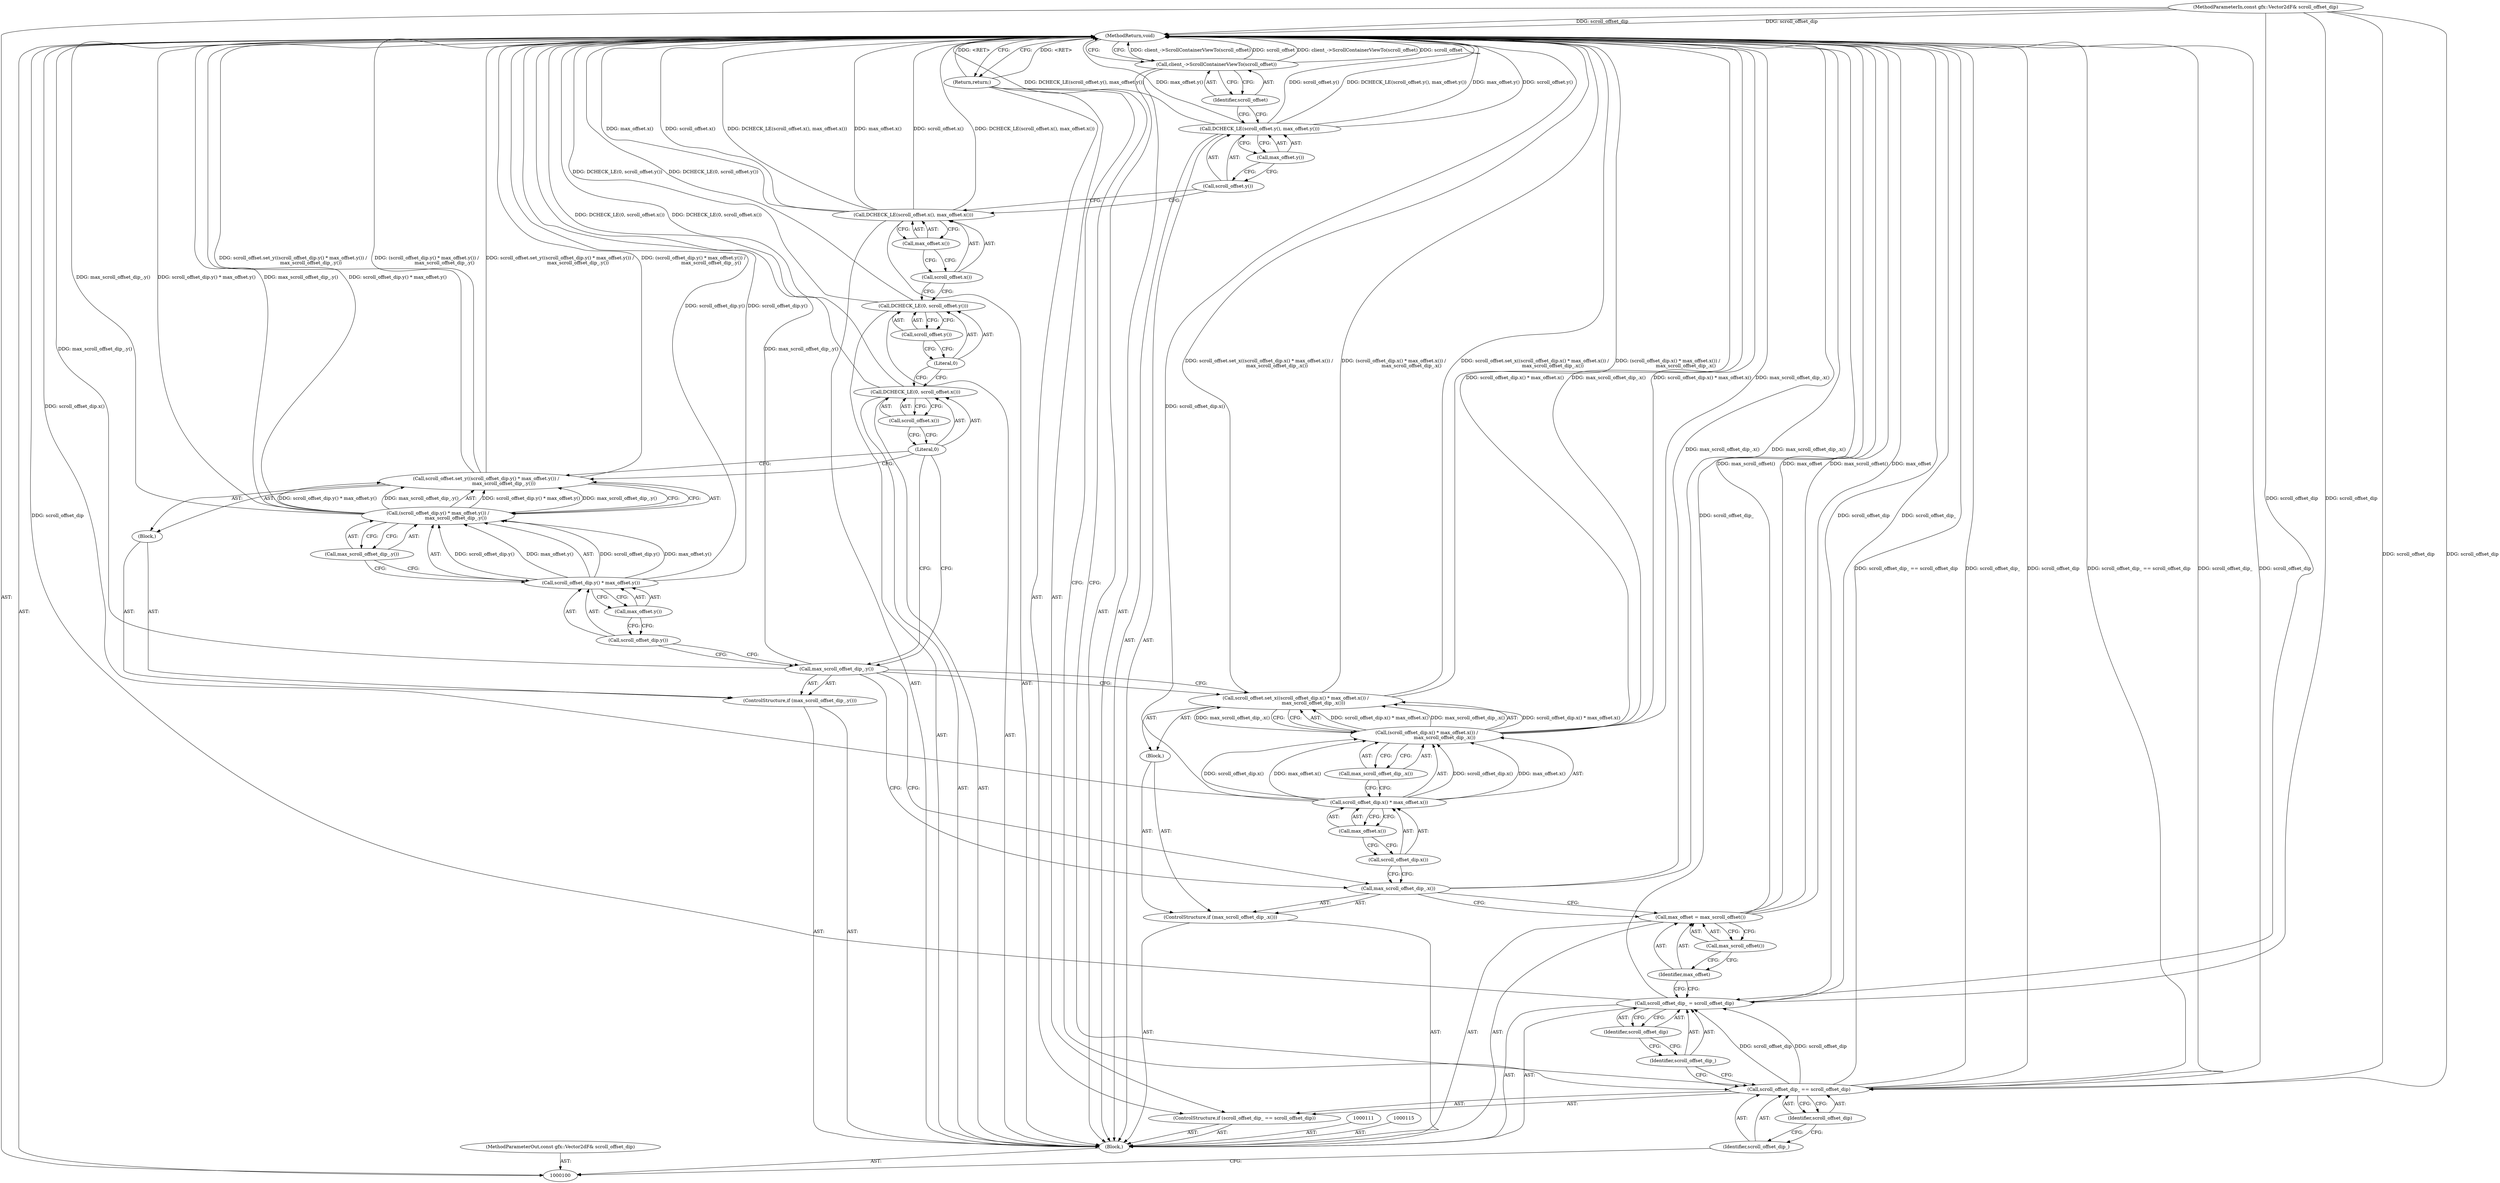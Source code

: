 digraph "0_Chrome_6d9425ec7badda912555d46ea7abcfab81fdd9b9_1" {
"1000148" [label="(MethodReturn,void)"];
"1000120" [label="(Call,(scroll_offset_dip.x() * max_offset.x()) /\n                        max_scroll_offset_dip_.x())"];
"1000121" [label="(Call,scroll_offset_dip.x() * max_offset.x())"];
"1000122" [label="(Call,scroll_offset_dip.x())"];
"1000119" [label="(Call,scroll_offset.set_x((scroll_offset_dip.x() * max_offset.x()) /\n                        max_scroll_offset_dip_.x()))"];
"1000123" [label="(Call,max_offset.x())"];
"1000124" [label="(Call,max_scroll_offset_dip_.x())"];
"1000125" [label="(ControlStructure,if (max_scroll_offset_dip_.y()))"];
"1000127" [label="(Block,)"];
"1000126" [label="(Call,max_scroll_offset_dip_.y())"];
"1000129" [label="(Call,(scroll_offset_dip.y() * max_offset.y()) /\n                        max_scroll_offset_dip_.y())"];
"1000130" [label="(Call,scroll_offset_dip.y() * max_offset.y())"];
"1000131" [label="(Call,scroll_offset_dip.y())"];
"1000128" [label="(Call,scroll_offset.set_y((scroll_offset_dip.y() * max_offset.y()) /\n                        max_scroll_offset_dip_.y()))"];
"1000132" [label="(Call,max_offset.y())"];
"1000133" [label="(Call,max_scroll_offset_dip_.y())"];
"1000135" [label="(Literal,0)"];
"1000136" [label="(Call,scroll_offset.x())"];
"1000134" [label="(Call,DCHECK_LE(0, scroll_offset.x()))"];
"1000101" [label="(MethodParameterIn,const gfx::Vector2dF& scroll_offset_dip)"];
"1000219" [label="(MethodParameterOut,const gfx::Vector2dF& scroll_offset_dip)"];
"1000102" [label="(Block,)"];
"1000138" [label="(Literal,0)"];
"1000139" [label="(Call,scroll_offset.y())"];
"1000137" [label="(Call,DCHECK_LE(0, scroll_offset.y()))"];
"1000141" [label="(Call,scroll_offset.x())"];
"1000140" [label="(Call,DCHECK_LE(scroll_offset.x(), max_offset.x()))"];
"1000142" [label="(Call,max_offset.x())"];
"1000144" [label="(Call,scroll_offset.y())"];
"1000143" [label="(Call,DCHECK_LE(scroll_offset.y(), max_offset.y()))"];
"1000145" [label="(Call,max_offset.y())"];
"1000146" [label="(Call,client_->ScrollContainerViewTo(scroll_offset))"];
"1000147" [label="(Identifier,scroll_offset)"];
"1000106" [label="(Identifier,scroll_offset_dip)"];
"1000103" [label="(ControlStructure,if (scroll_offset_dip_ == scroll_offset_dip))"];
"1000104" [label="(Call,scroll_offset_dip_ == scroll_offset_dip)"];
"1000105" [label="(Identifier,scroll_offset_dip_)"];
"1000107" [label="(Return,return;)"];
"1000110" [label="(Identifier,scroll_offset_dip)"];
"1000108" [label="(Call,scroll_offset_dip_ = scroll_offset_dip)"];
"1000109" [label="(Identifier,scroll_offset_dip_)"];
"1000112" [label="(Call,max_offset = max_scroll_offset())"];
"1000113" [label="(Identifier,max_offset)"];
"1000114" [label="(Call,max_scroll_offset())"];
"1000116" [label="(ControlStructure,if (max_scroll_offset_dip_.x()))"];
"1000118" [label="(Block,)"];
"1000117" [label="(Call,max_scroll_offset_dip_.x())"];
"1000148" -> "1000100"  [label="AST: "];
"1000148" -> "1000107"  [label="CFG: "];
"1000148" -> "1000146"  [label="CFG: "];
"1000117" -> "1000148"  [label="DDG: max_scroll_offset_dip_.x()"];
"1000140" -> "1000148"  [label="DDG: max_offset.x()"];
"1000140" -> "1000148"  [label="DDG: scroll_offset.x()"];
"1000140" -> "1000148"  [label="DDG: DCHECK_LE(scroll_offset.x(), max_offset.x())"];
"1000104" -> "1000148"  [label="DDG: scroll_offset_dip_ == scroll_offset_dip"];
"1000104" -> "1000148"  [label="DDG: scroll_offset_dip_"];
"1000104" -> "1000148"  [label="DDG: scroll_offset_dip"];
"1000112" -> "1000148"  [label="DDG: max_scroll_offset()"];
"1000112" -> "1000148"  [label="DDG: max_offset"];
"1000120" -> "1000148"  [label="DDG: scroll_offset_dip.x() * max_offset.x()"];
"1000120" -> "1000148"  [label="DDG: max_scroll_offset_dip_.x()"];
"1000128" -> "1000148"  [label="DDG: scroll_offset.set_y((scroll_offset_dip.y() * max_offset.y()) /\n                        max_scroll_offset_dip_.y())"];
"1000128" -> "1000148"  [label="DDG: (scroll_offset_dip.y() * max_offset.y()) /\n                        max_scroll_offset_dip_.y()"];
"1000119" -> "1000148"  [label="DDG: scroll_offset.set_x((scroll_offset_dip.x() * max_offset.x()) /\n                        max_scroll_offset_dip_.x())"];
"1000119" -> "1000148"  [label="DDG: (scroll_offset_dip.x() * max_offset.x()) /\n                        max_scroll_offset_dip_.x()"];
"1000146" -> "1000148"  [label="DDG: client_->ScrollContainerViewTo(scroll_offset)"];
"1000146" -> "1000148"  [label="DDG: scroll_offset"];
"1000129" -> "1000148"  [label="DDG: scroll_offset_dip.y() * max_offset.y()"];
"1000129" -> "1000148"  [label="DDG: max_scroll_offset_dip_.y()"];
"1000126" -> "1000148"  [label="DDG: max_scroll_offset_dip_.y()"];
"1000143" -> "1000148"  [label="DDG: scroll_offset.y()"];
"1000143" -> "1000148"  [label="DDG: DCHECK_LE(scroll_offset.y(), max_offset.y())"];
"1000143" -> "1000148"  [label="DDG: max_offset.y()"];
"1000134" -> "1000148"  [label="DDG: DCHECK_LE(0, scroll_offset.x())"];
"1000101" -> "1000148"  [label="DDG: scroll_offset_dip"];
"1000108" -> "1000148"  [label="DDG: scroll_offset_dip"];
"1000108" -> "1000148"  [label="DDG: scroll_offset_dip_"];
"1000121" -> "1000148"  [label="DDG: scroll_offset_dip.x()"];
"1000137" -> "1000148"  [label="DDG: DCHECK_LE(0, scroll_offset.y())"];
"1000130" -> "1000148"  [label="DDG: scroll_offset_dip.y()"];
"1000107" -> "1000148"  [label="DDG: <RET>"];
"1000120" -> "1000119"  [label="AST: "];
"1000120" -> "1000124"  [label="CFG: "];
"1000121" -> "1000120"  [label="AST: "];
"1000124" -> "1000120"  [label="AST: "];
"1000119" -> "1000120"  [label="CFG: "];
"1000120" -> "1000148"  [label="DDG: scroll_offset_dip.x() * max_offset.x()"];
"1000120" -> "1000148"  [label="DDG: max_scroll_offset_dip_.x()"];
"1000120" -> "1000119"  [label="DDG: scroll_offset_dip.x() * max_offset.x()"];
"1000120" -> "1000119"  [label="DDG: max_scroll_offset_dip_.x()"];
"1000121" -> "1000120"  [label="DDG: scroll_offset_dip.x()"];
"1000121" -> "1000120"  [label="DDG: max_offset.x()"];
"1000121" -> "1000120"  [label="AST: "];
"1000121" -> "1000123"  [label="CFG: "];
"1000122" -> "1000121"  [label="AST: "];
"1000123" -> "1000121"  [label="AST: "];
"1000124" -> "1000121"  [label="CFG: "];
"1000121" -> "1000148"  [label="DDG: scroll_offset_dip.x()"];
"1000121" -> "1000120"  [label="DDG: scroll_offset_dip.x()"];
"1000121" -> "1000120"  [label="DDG: max_offset.x()"];
"1000122" -> "1000121"  [label="AST: "];
"1000122" -> "1000117"  [label="CFG: "];
"1000123" -> "1000122"  [label="CFG: "];
"1000119" -> "1000118"  [label="AST: "];
"1000119" -> "1000120"  [label="CFG: "];
"1000120" -> "1000119"  [label="AST: "];
"1000126" -> "1000119"  [label="CFG: "];
"1000119" -> "1000148"  [label="DDG: scroll_offset.set_x((scroll_offset_dip.x() * max_offset.x()) /\n                        max_scroll_offset_dip_.x())"];
"1000119" -> "1000148"  [label="DDG: (scroll_offset_dip.x() * max_offset.x()) /\n                        max_scroll_offset_dip_.x()"];
"1000120" -> "1000119"  [label="DDG: scroll_offset_dip.x() * max_offset.x()"];
"1000120" -> "1000119"  [label="DDG: max_scroll_offset_dip_.x()"];
"1000123" -> "1000121"  [label="AST: "];
"1000123" -> "1000122"  [label="CFG: "];
"1000121" -> "1000123"  [label="CFG: "];
"1000124" -> "1000120"  [label="AST: "];
"1000124" -> "1000121"  [label="CFG: "];
"1000120" -> "1000124"  [label="CFG: "];
"1000125" -> "1000102"  [label="AST: "];
"1000126" -> "1000125"  [label="AST: "];
"1000127" -> "1000125"  [label="AST: "];
"1000127" -> "1000125"  [label="AST: "];
"1000128" -> "1000127"  [label="AST: "];
"1000126" -> "1000125"  [label="AST: "];
"1000126" -> "1000119"  [label="CFG: "];
"1000126" -> "1000117"  [label="CFG: "];
"1000131" -> "1000126"  [label="CFG: "];
"1000135" -> "1000126"  [label="CFG: "];
"1000126" -> "1000148"  [label="DDG: max_scroll_offset_dip_.y()"];
"1000129" -> "1000128"  [label="AST: "];
"1000129" -> "1000133"  [label="CFG: "];
"1000130" -> "1000129"  [label="AST: "];
"1000133" -> "1000129"  [label="AST: "];
"1000128" -> "1000129"  [label="CFG: "];
"1000129" -> "1000148"  [label="DDG: scroll_offset_dip.y() * max_offset.y()"];
"1000129" -> "1000148"  [label="DDG: max_scroll_offset_dip_.y()"];
"1000129" -> "1000128"  [label="DDG: scroll_offset_dip.y() * max_offset.y()"];
"1000129" -> "1000128"  [label="DDG: max_scroll_offset_dip_.y()"];
"1000130" -> "1000129"  [label="DDG: scroll_offset_dip.y()"];
"1000130" -> "1000129"  [label="DDG: max_offset.y()"];
"1000130" -> "1000129"  [label="AST: "];
"1000130" -> "1000132"  [label="CFG: "];
"1000131" -> "1000130"  [label="AST: "];
"1000132" -> "1000130"  [label="AST: "];
"1000133" -> "1000130"  [label="CFG: "];
"1000130" -> "1000148"  [label="DDG: scroll_offset_dip.y()"];
"1000130" -> "1000129"  [label="DDG: scroll_offset_dip.y()"];
"1000130" -> "1000129"  [label="DDG: max_offset.y()"];
"1000131" -> "1000130"  [label="AST: "];
"1000131" -> "1000126"  [label="CFG: "];
"1000132" -> "1000131"  [label="CFG: "];
"1000128" -> "1000127"  [label="AST: "];
"1000128" -> "1000129"  [label="CFG: "];
"1000129" -> "1000128"  [label="AST: "];
"1000135" -> "1000128"  [label="CFG: "];
"1000128" -> "1000148"  [label="DDG: scroll_offset.set_y((scroll_offset_dip.y() * max_offset.y()) /\n                        max_scroll_offset_dip_.y())"];
"1000128" -> "1000148"  [label="DDG: (scroll_offset_dip.y() * max_offset.y()) /\n                        max_scroll_offset_dip_.y()"];
"1000129" -> "1000128"  [label="DDG: scroll_offset_dip.y() * max_offset.y()"];
"1000129" -> "1000128"  [label="DDG: max_scroll_offset_dip_.y()"];
"1000132" -> "1000130"  [label="AST: "];
"1000132" -> "1000131"  [label="CFG: "];
"1000130" -> "1000132"  [label="CFG: "];
"1000133" -> "1000129"  [label="AST: "];
"1000133" -> "1000130"  [label="CFG: "];
"1000129" -> "1000133"  [label="CFG: "];
"1000135" -> "1000134"  [label="AST: "];
"1000135" -> "1000128"  [label="CFG: "];
"1000135" -> "1000126"  [label="CFG: "];
"1000136" -> "1000135"  [label="CFG: "];
"1000136" -> "1000134"  [label="AST: "];
"1000136" -> "1000135"  [label="CFG: "];
"1000134" -> "1000136"  [label="CFG: "];
"1000134" -> "1000102"  [label="AST: "];
"1000134" -> "1000136"  [label="CFG: "];
"1000135" -> "1000134"  [label="AST: "];
"1000136" -> "1000134"  [label="AST: "];
"1000138" -> "1000134"  [label="CFG: "];
"1000134" -> "1000148"  [label="DDG: DCHECK_LE(0, scroll_offset.x())"];
"1000101" -> "1000100"  [label="AST: "];
"1000101" -> "1000148"  [label="DDG: scroll_offset_dip"];
"1000101" -> "1000104"  [label="DDG: scroll_offset_dip"];
"1000101" -> "1000108"  [label="DDG: scroll_offset_dip"];
"1000219" -> "1000100"  [label="AST: "];
"1000102" -> "1000100"  [label="AST: "];
"1000103" -> "1000102"  [label="AST: "];
"1000108" -> "1000102"  [label="AST: "];
"1000111" -> "1000102"  [label="AST: "];
"1000112" -> "1000102"  [label="AST: "];
"1000115" -> "1000102"  [label="AST: "];
"1000116" -> "1000102"  [label="AST: "];
"1000125" -> "1000102"  [label="AST: "];
"1000134" -> "1000102"  [label="AST: "];
"1000137" -> "1000102"  [label="AST: "];
"1000140" -> "1000102"  [label="AST: "];
"1000143" -> "1000102"  [label="AST: "];
"1000146" -> "1000102"  [label="AST: "];
"1000138" -> "1000137"  [label="AST: "];
"1000138" -> "1000134"  [label="CFG: "];
"1000139" -> "1000138"  [label="CFG: "];
"1000139" -> "1000137"  [label="AST: "];
"1000139" -> "1000138"  [label="CFG: "];
"1000137" -> "1000139"  [label="CFG: "];
"1000137" -> "1000102"  [label="AST: "];
"1000137" -> "1000139"  [label="CFG: "];
"1000138" -> "1000137"  [label="AST: "];
"1000139" -> "1000137"  [label="AST: "];
"1000141" -> "1000137"  [label="CFG: "];
"1000137" -> "1000148"  [label="DDG: DCHECK_LE(0, scroll_offset.y())"];
"1000141" -> "1000140"  [label="AST: "];
"1000141" -> "1000137"  [label="CFG: "];
"1000142" -> "1000141"  [label="CFG: "];
"1000140" -> "1000102"  [label="AST: "];
"1000140" -> "1000142"  [label="CFG: "];
"1000141" -> "1000140"  [label="AST: "];
"1000142" -> "1000140"  [label="AST: "];
"1000144" -> "1000140"  [label="CFG: "];
"1000140" -> "1000148"  [label="DDG: max_offset.x()"];
"1000140" -> "1000148"  [label="DDG: scroll_offset.x()"];
"1000140" -> "1000148"  [label="DDG: DCHECK_LE(scroll_offset.x(), max_offset.x())"];
"1000142" -> "1000140"  [label="AST: "];
"1000142" -> "1000141"  [label="CFG: "];
"1000140" -> "1000142"  [label="CFG: "];
"1000144" -> "1000143"  [label="AST: "];
"1000144" -> "1000140"  [label="CFG: "];
"1000145" -> "1000144"  [label="CFG: "];
"1000143" -> "1000102"  [label="AST: "];
"1000143" -> "1000145"  [label="CFG: "];
"1000144" -> "1000143"  [label="AST: "];
"1000145" -> "1000143"  [label="AST: "];
"1000147" -> "1000143"  [label="CFG: "];
"1000143" -> "1000148"  [label="DDG: scroll_offset.y()"];
"1000143" -> "1000148"  [label="DDG: DCHECK_LE(scroll_offset.y(), max_offset.y())"];
"1000143" -> "1000148"  [label="DDG: max_offset.y()"];
"1000145" -> "1000143"  [label="AST: "];
"1000145" -> "1000144"  [label="CFG: "];
"1000143" -> "1000145"  [label="CFG: "];
"1000146" -> "1000102"  [label="AST: "];
"1000146" -> "1000147"  [label="CFG: "];
"1000147" -> "1000146"  [label="AST: "];
"1000148" -> "1000146"  [label="CFG: "];
"1000146" -> "1000148"  [label="DDG: client_->ScrollContainerViewTo(scroll_offset)"];
"1000146" -> "1000148"  [label="DDG: scroll_offset"];
"1000147" -> "1000146"  [label="AST: "];
"1000147" -> "1000143"  [label="CFG: "];
"1000146" -> "1000147"  [label="CFG: "];
"1000106" -> "1000104"  [label="AST: "];
"1000106" -> "1000105"  [label="CFG: "];
"1000104" -> "1000106"  [label="CFG: "];
"1000103" -> "1000102"  [label="AST: "];
"1000104" -> "1000103"  [label="AST: "];
"1000107" -> "1000103"  [label="AST: "];
"1000104" -> "1000103"  [label="AST: "];
"1000104" -> "1000106"  [label="CFG: "];
"1000105" -> "1000104"  [label="AST: "];
"1000106" -> "1000104"  [label="AST: "];
"1000107" -> "1000104"  [label="CFG: "];
"1000109" -> "1000104"  [label="CFG: "];
"1000104" -> "1000148"  [label="DDG: scroll_offset_dip_ == scroll_offset_dip"];
"1000104" -> "1000148"  [label="DDG: scroll_offset_dip_"];
"1000104" -> "1000148"  [label="DDG: scroll_offset_dip"];
"1000101" -> "1000104"  [label="DDG: scroll_offset_dip"];
"1000104" -> "1000108"  [label="DDG: scroll_offset_dip"];
"1000105" -> "1000104"  [label="AST: "];
"1000105" -> "1000100"  [label="CFG: "];
"1000106" -> "1000105"  [label="CFG: "];
"1000107" -> "1000103"  [label="AST: "];
"1000107" -> "1000104"  [label="CFG: "];
"1000148" -> "1000107"  [label="CFG: "];
"1000107" -> "1000148"  [label="DDG: <RET>"];
"1000110" -> "1000108"  [label="AST: "];
"1000110" -> "1000109"  [label="CFG: "];
"1000108" -> "1000110"  [label="CFG: "];
"1000108" -> "1000102"  [label="AST: "];
"1000108" -> "1000110"  [label="CFG: "];
"1000109" -> "1000108"  [label="AST: "];
"1000110" -> "1000108"  [label="AST: "];
"1000113" -> "1000108"  [label="CFG: "];
"1000108" -> "1000148"  [label="DDG: scroll_offset_dip"];
"1000108" -> "1000148"  [label="DDG: scroll_offset_dip_"];
"1000104" -> "1000108"  [label="DDG: scroll_offset_dip"];
"1000101" -> "1000108"  [label="DDG: scroll_offset_dip"];
"1000109" -> "1000108"  [label="AST: "];
"1000109" -> "1000104"  [label="CFG: "];
"1000110" -> "1000109"  [label="CFG: "];
"1000112" -> "1000102"  [label="AST: "];
"1000112" -> "1000114"  [label="CFG: "];
"1000113" -> "1000112"  [label="AST: "];
"1000114" -> "1000112"  [label="AST: "];
"1000117" -> "1000112"  [label="CFG: "];
"1000112" -> "1000148"  [label="DDG: max_scroll_offset()"];
"1000112" -> "1000148"  [label="DDG: max_offset"];
"1000113" -> "1000112"  [label="AST: "];
"1000113" -> "1000108"  [label="CFG: "];
"1000114" -> "1000113"  [label="CFG: "];
"1000114" -> "1000112"  [label="AST: "];
"1000114" -> "1000113"  [label="CFG: "];
"1000112" -> "1000114"  [label="CFG: "];
"1000116" -> "1000102"  [label="AST: "];
"1000117" -> "1000116"  [label="AST: "];
"1000118" -> "1000116"  [label="AST: "];
"1000118" -> "1000116"  [label="AST: "];
"1000119" -> "1000118"  [label="AST: "];
"1000117" -> "1000116"  [label="AST: "];
"1000117" -> "1000112"  [label="CFG: "];
"1000122" -> "1000117"  [label="CFG: "];
"1000126" -> "1000117"  [label="CFG: "];
"1000117" -> "1000148"  [label="DDG: max_scroll_offset_dip_.x()"];
}
